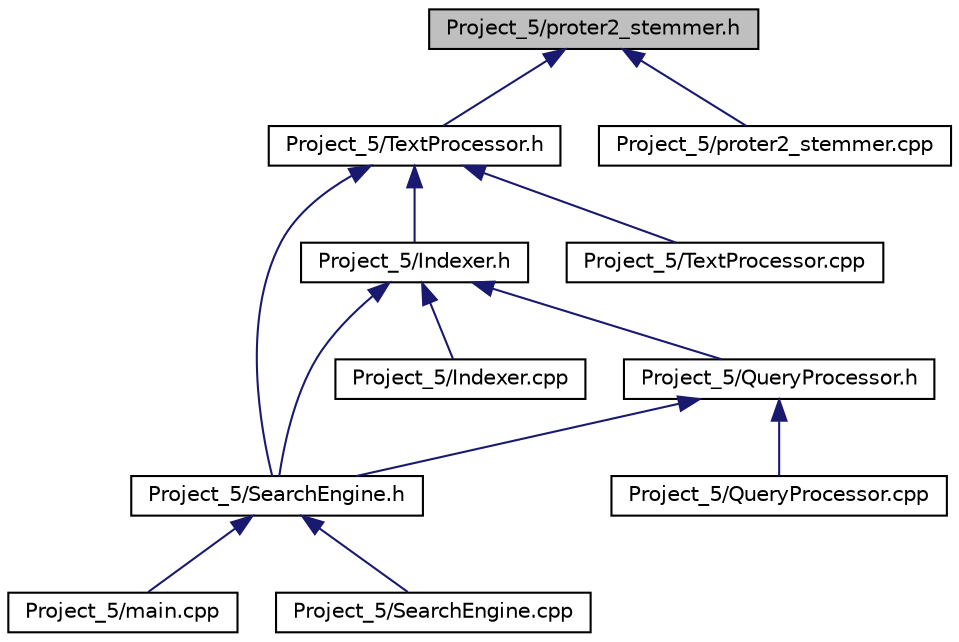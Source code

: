 digraph "Project_5/proter2_stemmer.h"
{
  edge [fontname="Helvetica",fontsize="10",labelfontname="Helvetica",labelfontsize="10"];
  node [fontname="Helvetica",fontsize="10",shape=record];
  Node1 [label="Project_5/proter2_stemmer.h",height=0.2,width=0.4,color="black", fillcolor="grey75", style="filled", fontcolor="black"];
  Node1 -> Node2 [dir="back",color="midnightblue",fontsize="10",style="solid",fontname="Helvetica"];
  Node2 [label="Project_5/TextProcessor.h",height=0.2,width=0.4,color="black", fillcolor="white", style="filled",URL="$_text_processor_8h.html"];
  Node2 -> Node3 [dir="back",color="midnightblue",fontsize="10",style="solid",fontname="Helvetica"];
  Node3 [label="Project_5/Indexer.h",height=0.2,width=0.4,color="black", fillcolor="white", style="filled",URL="$_indexer_8h.html"];
  Node3 -> Node4 [dir="back",color="midnightblue",fontsize="10",style="solid",fontname="Helvetica"];
  Node4 [label="Project_5/Indexer.cpp",height=0.2,width=0.4,color="black", fillcolor="white", style="filled",URL="$_indexer_8cpp.html"];
  Node3 -> Node5 [dir="back",color="midnightblue",fontsize="10",style="solid",fontname="Helvetica"];
  Node5 [label="Project_5/SearchEngine.h",height=0.2,width=0.4,color="black", fillcolor="white", style="filled",URL="$_search_engine_8h.html"];
  Node5 -> Node6 [dir="back",color="midnightblue",fontsize="10",style="solid",fontname="Helvetica"];
  Node6 [label="Project_5/main.cpp",height=0.2,width=0.4,color="black", fillcolor="white", style="filled",URL="$main_8cpp.html"];
  Node5 -> Node7 [dir="back",color="midnightblue",fontsize="10",style="solid",fontname="Helvetica"];
  Node7 [label="Project_5/SearchEngine.cpp",height=0.2,width=0.4,color="black", fillcolor="white", style="filled",URL="$_search_engine_8cpp.html"];
  Node3 -> Node8 [dir="back",color="midnightblue",fontsize="10",style="solid",fontname="Helvetica"];
  Node8 [label="Project_5/QueryProcessor.h",height=0.2,width=0.4,color="black", fillcolor="white", style="filled",URL="$_query_processor_8h.html"];
  Node8 -> Node5 [dir="back",color="midnightblue",fontsize="10",style="solid",fontname="Helvetica"];
  Node8 -> Node9 [dir="back",color="midnightblue",fontsize="10",style="solid",fontname="Helvetica"];
  Node9 [label="Project_5/QueryProcessor.cpp",height=0.2,width=0.4,color="black", fillcolor="white", style="filled",URL="$_query_processor_8cpp.html"];
  Node2 -> Node5 [dir="back",color="midnightblue",fontsize="10",style="solid",fontname="Helvetica"];
  Node2 -> Node10 [dir="back",color="midnightblue",fontsize="10",style="solid",fontname="Helvetica"];
  Node10 [label="Project_5/TextProcessor.cpp",height=0.2,width=0.4,color="black", fillcolor="white", style="filled",URL="$_text_processor_8cpp.html"];
  Node1 -> Node11 [dir="back",color="midnightblue",fontsize="10",style="solid",fontname="Helvetica"];
  Node11 [label="Project_5/proter2_stemmer.cpp",height=0.2,width=0.4,color="black", fillcolor="white", style="filled",URL="$proter2__stemmer_8cpp.html"];
}
